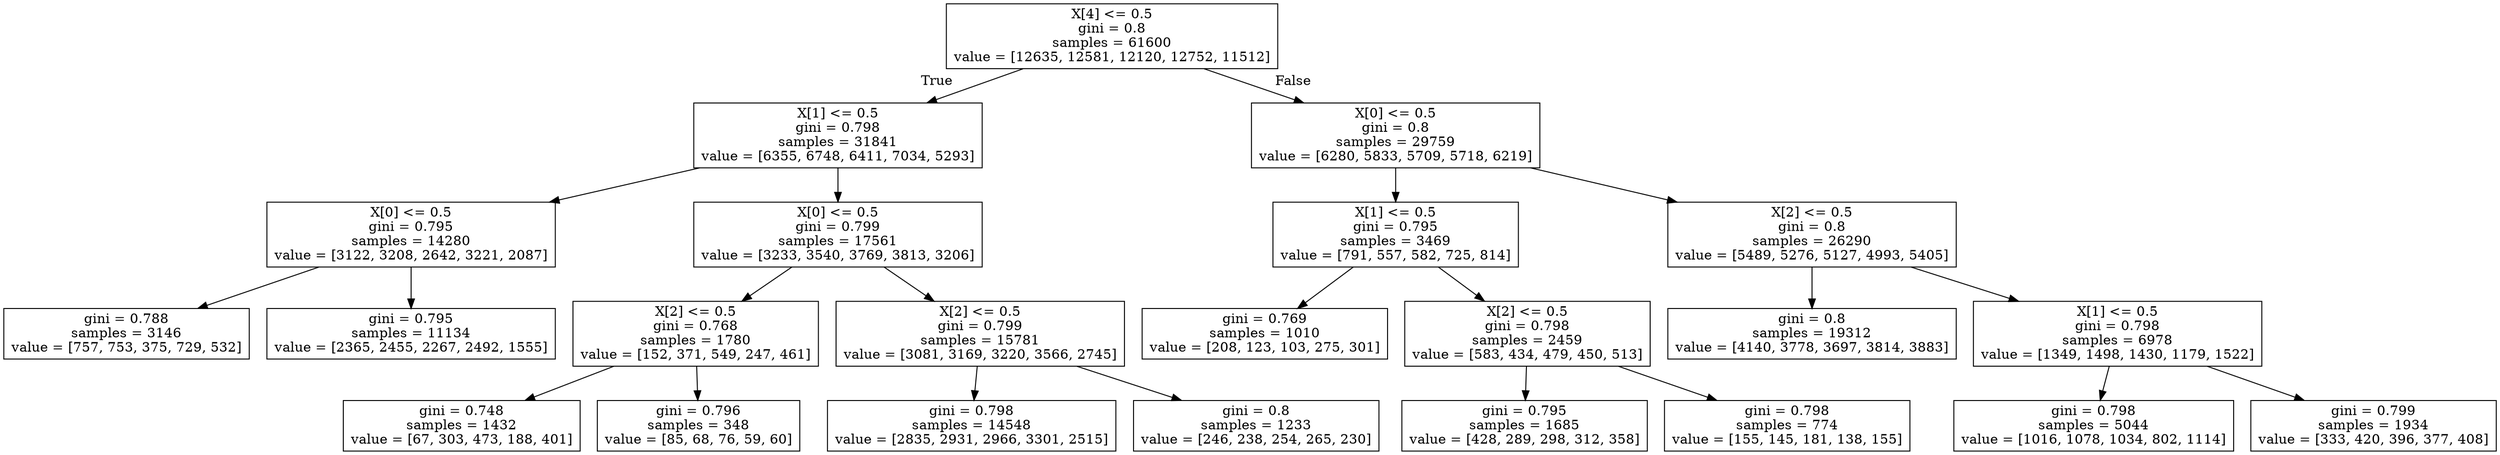 digraph Tree {
node [shape=box] ;
0 [label="X[4] <= 0.5\ngini = 0.8\nsamples = 61600\nvalue = [12635, 12581, 12120, 12752, 11512]"] ;
1 [label="X[1] <= 0.5\ngini = 0.798\nsamples = 31841\nvalue = [6355, 6748, 6411, 7034, 5293]"] ;
0 -> 1 [labeldistance=2.5, labelangle=45, headlabel="True"] ;
2 [label="X[0] <= 0.5\ngini = 0.795\nsamples = 14280\nvalue = [3122, 3208, 2642, 3221, 2087]"] ;
1 -> 2 ;
3 [label="gini = 0.788\nsamples = 3146\nvalue = [757, 753, 375, 729, 532]"] ;
2 -> 3 ;
4 [label="gini = 0.795\nsamples = 11134\nvalue = [2365, 2455, 2267, 2492, 1555]"] ;
2 -> 4 ;
5 [label="X[0] <= 0.5\ngini = 0.799\nsamples = 17561\nvalue = [3233, 3540, 3769, 3813, 3206]"] ;
1 -> 5 ;
6 [label="X[2] <= 0.5\ngini = 0.768\nsamples = 1780\nvalue = [152, 371, 549, 247, 461]"] ;
5 -> 6 ;
7 [label="gini = 0.748\nsamples = 1432\nvalue = [67, 303, 473, 188, 401]"] ;
6 -> 7 ;
8 [label="gini = 0.796\nsamples = 348\nvalue = [85, 68, 76, 59, 60]"] ;
6 -> 8 ;
9 [label="X[2] <= 0.5\ngini = 0.799\nsamples = 15781\nvalue = [3081, 3169, 3220, 3566, 2745]"] ;
5 -> 9 ;
10 [label="gini = 0.798\nsamples = 14548\nvalue = [2835, 2931, 2966, 3301, 2515]"] ;
9 -> 10 ;
11 [label="gini = 0.8\nsamples = 1233\nvalue = [246, 238, 254, 265, 230]"] ;
9 -> 11 ;
12 [label="X[0] <= 0.5\ngini = 0.8\nsamples = 29759\nvalue = [6280, 5833, 5709, 5718, 6219]"] ;
0 -> 12 [labeldistance=2.5, labelangle=-45, headlabel="False"] ;
13 [label="X[1] <= 0.5\ngini = 0.795\nsamples = 3469\nvalue = [791, 557, 582, 725, 814]"] ;
12 -> 13 ;
14 [label="gini = 0.769\nsamples = 1010\nvalue = [208, 123, 103, 275, 301]"] ;
13 -> 14 ;
15 [label="X[2] <= 0.5\ngini = 0.798\nsamples = 2459\nvalue = [583, 434, 479, 450, 513]"] ;
13 -> 15 ;
16 [label="gini = 0.795\nsamples = 1685\nvalue = [428, 289, 298, 312, 358]"] ;
15 -> 16 ;
17 [label="gini = 0.798\nsamples = 774\nvalue = [155, 145, 181, 138, 155]"] ;
15 -> 17 ;
18 [label="X[2] <= 0.5\ngini = 0.8\nsamples = 26290\nvalue = [5489, 5276, 5127, 4993, 5405]"] ;
12 -> 18 ;
19 [label="gini = 0.8\nsamples = 19312\nvalue = [4140, 3778, 3697, 3814, 3883]"] ;
18 -> 19 ;
20 [label="X[1] <= 0.5\ngini = 0.798\nsamples = 6978\nvalue = [1349, 1498, 1430, 1179, 1522]"] ;
18 -> 20 ;
21 [label="gini = 0.798\nsamples = 5044\nvalue = [1016, 1078, 1034, 802, 1114]"] ;
20 -> 21 ;
22 [label="gini = 0.799\nsamples = 1934\nvalue = [333, 420, 396, 377, 408]"] ;
20 -> 22 ;
}